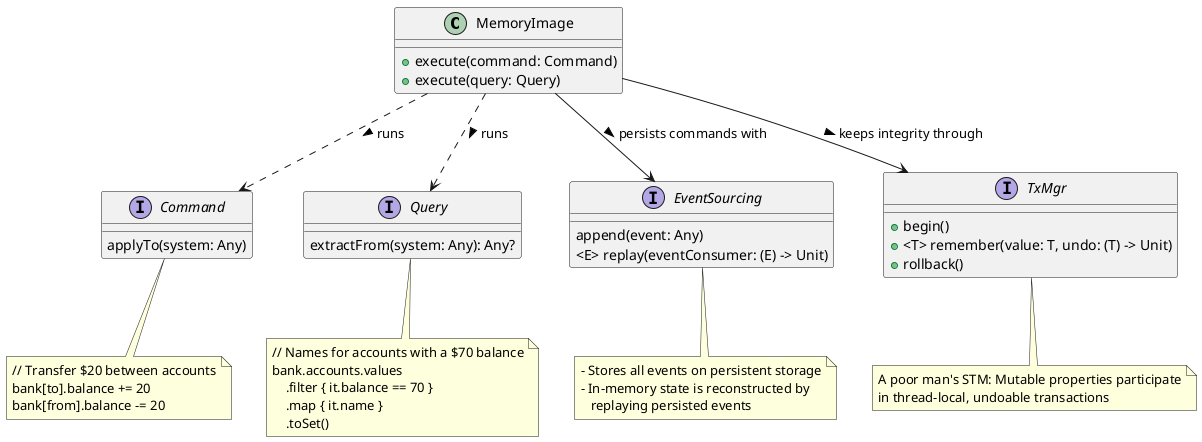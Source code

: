 @startuml

class MemoryImage {
    + execute(command: Command)
    + execute(query: Query)
}
MemoryImage ..> Command: runs >
MemoryImage ..> Query: runs >
MemoryImage --> EventSourcing: persists commands with >
MemoryImage --> TxMgr: keeps integrity through >

together {
    interface EventSourcing {
        append(event: Any)
        <E> replay(eventConsumer: (E) -> Unit)
    }
    note bottom of EventSourcing
        - Stores all events on persistent storage
        - In-memory state is reconstructed by
           replaying persisted events
    end note
    interface TxMgr {
        + begin()
        + <T> remember(value: T, undo: (T) -> Unit)
        + rollback()
    }
    note bottom of TxMgr
        A poor man's STM: Mutable properties participate
        in thread-local, undoable transactions
    end note
}

together {
    interface Command {
        applyTo(system: Any)
    }
    note bottom of Command
        // Transfer $20 between accounts
        bank[to].balance += 20
        bank[from].balance -= 20
    end note

    interface Query {
        extractFrom(system: Any): Any?
    }
    note bottom of Query
        // Names for accounts with a $70 balance
        bank.accounts.values
            .filter { it.balance == 70 }
            .map { it.name }
            .toSet()
    end note
}

@enduml